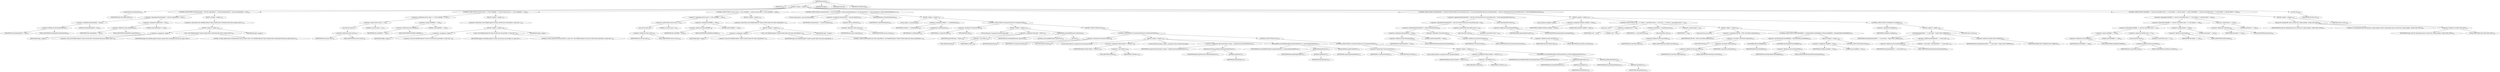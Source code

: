 digraph "execute" {  
"434" [label = <(METHOD,execute)<SUB>336</SUB>> ]
"26" [label = <(PARAM,this)<SUB>336</SUB>> ]
"435" [label = <(BLOCK,&lt;empty&gt;,&lt;empty&gt;)<SUB>336</SUB>> ]
"436" [label = <(sanitizeText,this.sanitizeText())<SUB>339</SUB>> ]
"25" [label = <(IDENTIFIER,this,this.sanitizeText())<SUB>339</SUB>> ]
"437" [label = <(CONTROL_STRUCTURE,if (destinationFile != null &amp;&amp; outputWriter != null),if (destinationFile != null &amp;&amp; outputWriter != null))<SUB>341</SUB>> ]
"438" [label = <(&lt;operator&gt;.logicalAnd,destinationFile != null &amp;&amp; outputWriter != null)<SUB>341</SUB>> ]
"439" [label = <(&lt;operator&gt;.notEquals,destinationFile != null)<SUB>341</SUB>> ]
"440" [label = <(&lt;operator&gt;.fieldAccess,this.destinationFile)<SUB>341</SUB>> ]
"441" [label = <(IDENTIFIER,this,destinationFile != null)<SUB>341</SUB>> ]
"442" [label = <(FIELD_IDENTIFIER,destinationFile,destinationFile)<SUB>341</SUB>> ]
"443" [label = <(LITERAL,null,destinationFile != null)<SUB>341</SUB>> ]
"444" [label = <(&lt;operator&gt;.notEquals,outputWriter != null)<SUB>341</SUB>> ]
"445" [label = <(&lt;operator&gt;.fieldAccess,this.outputWriter)<SUB>341</SUB>> ]
"446" [label = <(IDENTIFIER,this,outputWriter != null)<SUB>341</SUB>> ]
"447" [label = <(FIELD_IDENTIFIER,outputWriter,outputWriter)<SUB>341</SUB>> ]
"448" [label = <(LITERAL,null,outputWriter != null)<SUB>341</SUB>> ]
"449" [label = <(BLOCK,&lt;empty&gt;,&lt;empty&gt;)<SUB>341</SUB>> ]
"450" [label = <(&lt;operator&gt;.throw,throw new BuildException(&quot;Cannot specify both a destination file and an output writer&quot;);)<SUB>342</SUB>> ]
"451" [label = <(BLOCK,&lt;empty&gt;,&lt;empty&gt;)<SUB>342</SUB>> ]
"452" [label = <(&lt;operator&gt;.assignment,&lt;empty&gt;)> ]
"453" [label = <(IDENTIFIER,$obj5,&lt;empty&gt;)> ]
"454" [label = <(&lt;operator&gt;.alloc,new BuildException(&quot;Cannot specify both a destination file and an output writer&quot;))<SUB>342</SUB>> ]
"455" [label = <(&lt;init&gt;,new BuildException(&quot;Cannot specify both a destination file and an output writer&quot;))<SUB>342</SUB>> ]
"456" [label = <(IDENTIFIER,$obj5,new BuildException(&quot;Cannot specify both a destination file and an output writer&quot;))> ]
"457" [label = <(LITERAL,&quot;Cannot specify both a destination file and an output writer&quot;,new BuildException(&quot;Cannot specify both a destination file and an output writer&quot;))<SUB>343</SUB>> ]
"458" [label = <(IDENTIFIER,$obj5,&lt;empty&gt;)> ]
"459" [label = <(CONTROL_STRUCTURE,if (sources.size() == 0 &amp;&amp; textBuffer == null),if (sources.size() == 0 &amp;&amp; textBuffer == null))<SUB>347</SUB>> ]
"460" [label = <(&lt;operator&gt;.logicalAnd,sources.size() == 0 &amp;&amp; textBuffer == null)<SUB>347</SUB>> ]
"461" [label = <(&lt;operator&gt;.equals,sources.size() == 0)<SUB>347</SUB>> ]
"462" [label = <(size,sources.size())<SUB>347</SUB>> ]
"463" [label = <(&lt;operator&gt;.fieldAccess,this.sources)<SUB>347</SUB>> ]
"464" [label = <(IDENTIFIER,this,sources.size())<SUB>347</SUB>> ]
"465" [label = <(FIELD_IDENTIFIER,sources,sources)<SUB>347</SUB>> ]
"466" [label = <(LITERAL,0,sources.size() == 0)<SUB>347</SUB>> ]
"467" [label = <(&lt;operator&gt;.equals,textBuffer == null)<SUB>347</SUB>> ]
"468" [label = <(&lt;operator&gt;.fieldAccess,this.textBuffer)<SUB>347</SUB>> ]
"469" [label = <(IDENTIFIER,this,textBuffer == null)<SUB>347</SUB>> ]
"470" [label = <(FIELD_IDENTIFIER,textBuffer,textBuffer)<SUB>347</SUB>> ]
"471" [label = <(LITERAL,null,textBuffer == null)<SUB>347</SUB>> ]
"472" [label = <(BLOCK,&lt;empty&gt;,&lt;empty&gt;)<SUB>347</SUB>> ]
"473" [label = <(&lt;operator&gt;.throw,throw new BuildException(&quot;At least one file must be provided, or some text.&quot;);)<SUB>349</SUB>> ]
"474" [label = <(BLOCK,&lt;empty&gt;,&lt;empty&gt;)<SUB>349</SUB>> ]
"475" [label = <(&lt;operator&gt;.assignment,&lt;empty&gt;)> ]
"476" [label = <(IDENTIFIER,$obj6,&lt;empty&gt;)> ]
"477" [label = <(&lt;operator&gt;.alloc,new BuildException(&quot;At least one file must be provided, or some text.&quot;))<SUB>349</SUB>> ]
"478" [label = <(&lt;init&gt;,new BuildException(&quot;At least one file must be provided, or some text.&quot;))<SUB>349</SUB>> ]
"479" [label = <(IDENTIFIER,$obj6,new BuildException(&quot;At least one file must be provided, or some text.&quot;))> ]
"480" [label = <(LITERAL,&quot;At least one file must be provided, or some text.&quot;,new BuildException(&quot;At least one file must be provided, or some text.&quot;))<SUB>350</SUB>> ]
"481" [label = <(IDENTIFIER,$obj6,&lt;empty&gt;)> ]
"482" [label = <(CONTROL_STRUCTURE,if (sources.size() &gt; 0 &amp;&amp; textBuffer != null),if (sources.size() &gt; 0 &amp;&amp; textBuffer != null))<SUB>356</SUB>> ]
"483" [label = <(&lt;operator&gt;.logicalAnd,sources.size() &gt; 0 &amp;&amp; textBuffer != null)<SUB>356</SUB>> ]
"484" [label = <(&lt;operator&gt;.greaterThan,sources.size() &gt; 0)<SUB>356</SUB>> ]
"485" [label = <(size,sources.size())<SUB>356</SUB>> ]
"486" [label = <(&lt;operator&gt;.fieldAccess,this.sources)<SUB>356</SUB>> ]
"487" [label = <(IDENTIFIER,this,sources.size())<SUB>356</SUB>> ]
"488" [label = <(FIELD_IDENTIFIER,sources,sources)<SUB>356</SUB>> ]
"489" [label = <(LITERAL,0,sources.size() &gt; 0)<SUB>356</SUB>> ]
"490" [label = <(&lt;operator&gt;.notEquals,textBuffer != null)<SUB>356</SUB>> ]
"491" [label = <(&lt;operator&gt;.fieldAccess,this.textBuffer)<SUB>356</SUB>> ]
"492" [label = <(IDENTIFIER,this,textBuffer != null)<SUB>356</SUB>> ]
"493" [label = <(FIELD_IDENTIFIER,textBuffer,textBuffer)<SUB>356</SUB>> ]
"494" [label = <(LITERAL,null,textBuffer != null)<SUB>356</SUB>> ]
"495" [label = <(BLOCK,&lt;empty&gt;,&lt;empty&gt;)<SUB>356</SUB>> ]
"496" [label = <(&lt;operator&gt;.throw,throw new BuildException(&quot;Cannot include inline text when using filesets.&quot;);)<SUB>357</SUB>> ]
"497" [label = <(BLOCK,&lt;empty&gt;,&lt;empty&gt;)<SUB>357</SUB>> ]
"498" [label = <(&lt;operator&gt;.assignment,&lt;empty&gt;)> ]
"499" [label = <(IDENTIFIER,$obj7,&lt;empty&gt;)> ]
"500" [label = <(&lt;operator&gt;.alloc,new BuildException(&quot;Cannot include inline text when using filesets.&quot;))<SUB>357</SUB>> ]
"501" [label = <(&lt;init&gt;,new BuildException(&quot;Cannot include inline text when using filesets.&quot;))<SUB>357</SUB>> ]
"502" [label = <(IDENTIFIER,$obj7,new BuildException(&quot;Cannot include inline text when using filesets.&quot;))> ]
"503" [label = <(LITERAL,&quot;Cannot include inline text when using filesets.&quot;,new BuildException(&quot;Cannot include inline text when using filesets.&quot;))<SUB>358</SUB>> ]
"504" [label = <(IDENTIFIER,$obj7,&lt;empty&gt;)> ]
"505" [label = <(CONTROL_STRUCTURE,for (Enumeration e = sources.elements(); Some(e.hasMoreElements()); ),for (Enumeration e = sources.elements(); Some(e.hasMoreElements()); ))<SUB>362</SUB>> ]
"506" [label = <(LOCAL,Enumeration e: java.util.Enumeration)> ]
"507" [label = <(&lt;operator&gt;.assignment,Enumeration e = sources.elements())<SUB>362</SUB>> ]
"508" [label = <(IDENTIFIER,e,Enumeration e = sources.elements())<SUB>362</SUB>> ]
"509" [label = <(elements,sources.elements())<SUB>362</SUB>> ]
"510" [label = <(&lt;operator&gt;.fieldAccess,this.sources)<SUB>362</SUB>> ]
"511" [label = <(IDENTIFIER,this,sources.elements())<SUB>362</SUB>> ]
"512" [label = <(FIELD_IDENTIFIER,sources,sources)<SUB>362</SUB>> ]
"513" [label = <(hasMoreElements,e.hasMoreElements())<SUB>362</SUB>> ]
"514" [label = <(IDENTIFIER,e,e.hasMoreElements())<SUB>362</SUB>> ]
"515" [label = <(BLOCK,&lt;empty&gt;,&lt;empty&gt;)<SUB>362</SUB>> ]
"516" [label = <(LOCAL,Object o: java.lang.Object)> ]
"517" [label = <(&lt;operator&gt;.assignment,Object o = e.nextElement())<SUB>363</SUB>> ]
"518" [label = <(IDENTIFIER,o,Object o = e.nextElement())<SUB>363</SUB>> ]
"519" [label = <(nextElement,e.nextElement())<SUB>363</SUB>> ]
"520" [label = <(IDENTIFIER,e,e.nextElement())<SUB>363</SUB>> ]
"521" [label = <(CONTROL_STRUCTURE,if (o instanceof Path),if (o instanceof Path))<SUB>364</SUB>> ]
"522" [label = <(&lt;operator&gt;.instanceOf,o instanceof Path)<SUB>364</SUB>> ]
"523" [label = <(IDENTIFIER,o,o instanceof Path)<SUB>364</SUB>> ]
"524" [label = <(TYPE_REF,Path,Path)<SUB>364</SUB>> ]
"525" [label = <(BLOCK,&lt;empty&gt;,&lt;empty&gt;)<SUB>364</SUB>> ]
"526" [label = <(LOCAL,Path path: org.apache.tools.ant.types.Path)> ]
"527" [label = <(&lt;operator&gt;.assignment,Path path = (Path) o)<SUB>365</SUB>> ]
"528" [label = <(IDENTIFIER,path,Path path = (Path) o)<SUB>365</SUB>> ]
"529" [label = <(&lt;operator&gt;.cast,(Path) o)<SUB>365</SUB>> ]
"530" [label = <(TYPE_REF,Path,Path)<SUB>365</SUB>> ]
"531" [label = <(IDENTIFIER,o,(Path) o)<SUB>365</SUB>> ]
"532" [label = <(checkAddFiles,checkAddFiles(null, path.list()))<SUB>366</SUB>> ]
"27" [label = <(IDENTIFIER,this,checkAddFiles(null, path.list()))<SUB>366</SUB>> ]
"533" [label = <(LITERAL,null,checkAddFiles(null, path.list()))<SUB>366</SUB>> ]
"534" [label = <(list,list())<SUB>366</SUB>> ]
"535" [label = <(IDENTIFIER,path,list())<SUB>366</SUB>> ]
"536" [label = <(CONTROL_STRUCTURE,else,else)<SUB>368</SUB>> ]
"537" [label = <(CONTROL_STRUCTURE,if (o instanceof FileSet),if (o instanceof FileSet))<SUB>368</SUB>> ]
"538" [label = <(&lt;operator&gt;.instanceOf,o instanceof FileSet)<SUB>368</SUB>> ]
"539" [label = <(IDENTIFIER,o,o instanceof FileSet)<SUB>368</SUB>> ]
"540" [label = <(TYPE_REF,FileSet,FileSet)<SUB>368</SUB>> ]
"541" [label = <(BLOCK,&lt;empty&gt;,&lt;empty&gt;)<SUB>368</SUB>> ]
"542" [label = <(LOCAL,FileSet fileSet: org.apache.tools.ant.types.FileSet)> ]
"543" [label = <(&lt;operator&gt;.assignment,FileSet fileSet = (FileSet) o)<SUB>369</SUB>> ]
"544" [label = <(IDENTIFIER,fileSet,FileSet fileSet = (FileSet) o)<SUB>369</SUB>> ]
"545" [label = <(&lt;operator&gt;.cast,(FileSet) o)<SUB>369</SUB>> ]
"546" [label = <(TYPE_REF,FileSet,FileSet)<SUB>369</SUB>> ]
"547" [label = <(IDENTIFIER,o,(FileSet) o)<SUB>369</SUB>> ]
"548" [label = <(LOCAL,DirectoryScanner scanner: org.apache.tools.ant.DirectoryScanner)> ]
"549" [label = <(&lt;operator&gt;.assignment,DirectoryScanner scanner = getDirectoryScanner(getProject()))<SUB>370</SUB>> ]
"550" [label = <(IDENTIFIER,scanner,DirectoryScanner scanner = getDirectoryScanner(getProject()))<SUB>370</SUB>> ]
"551" [label = <(getDirectoryScanner,getDirectoryScanner(getProject()))<SUB>371</SUB>> ]
"552" [label = <(IDENTIFIER,fileSet,getDirectoryScanner(getProject()))<SUB>371</SUB>> ]
"553" [label = <(getProject,getProject())<SUB>371</SUB>> ]
"28" [label = <(IDENTIFIER,this,getProject())<SUB>371</SUB>> ]
"554" [label = <(checkAddFiles,checkAddFiles(fileSet.getDir(getProject()), scanner.getIncludedFiles()))<SUB>372</SUB>> ]
"30" [label = <(IDENTIFIER,this,checkAddFiles(fileSet.getDir(getProject()), scanner.getIncludedFiles()))<SUB>372</SUB>> ]
"555" [label = <(getDir,getDir(getProject()))<SUB>372</SUB>> ]
"556" [label = <(IDENTIFIER,fileSet,getDir(getProject()))<SUB>372</SUB>> ]
"557" [label = <(getProject,getProject())<SUB>372</SUB>> ]
"29" [label = <(IDENTIFIER,this,getProject())<SUB>372</SUB>> ]
"558" [label = <(getIncludedFiles,getIncludedFiles())<SUB>373</SUB>> ]
"559" [label = <(IDENTIFIER,scanner,getIncludedFiles())<SUB>373</SUB>> ]
"560" [label = <(CONTROL_STRUCTURE,else,else)<SUB>375</SUB>> ]
"561" [label = <(CONTROL_STRUCTURE,if (o instanceof FileList),if (o instanceof FileList))<SUB>375</SUB>> ]
"562" [label = <(&lt;operator&gt;.instanceOf,o instanceof FileList)<SUB>375</SUB>> ]
"563" [label = <(IDENTIFIER,o,o instanceof FileList)<SUB>375</SUB>> ]
"564" [label = <(TYPE_REF,FileList,FileList)<SUB>375</SUB>> ]
"565" [label = <(BLOCK,&lt;empty&gt;,&lt;empty&gt;)<SUB>375</SUB>> ]
"566" [label = <(LOCAL,FileList fileList: org.apache.tools.ant.types.FileList)> ]
"567" [label = <(&lt;operator&gt;.assignment,FileList fileList = (FileList) o)<SUB>376</SUB>> ]
"568" [label = <(IDENTIFIER,fileList,FileList fileList = (FileList) o)<SUB>376</SUB>> ]
"569" [label = <(&lt;operator&gt;.cast,(FileList) o)<SUB>376</SUB>> ]
"570" [label = <(TYPE_REF,FileList,FileList)<SUB>376</SUB>> ]
"571" [label = <(IDENTIFIER,o,(FileList) o)<SUB>376</SUB>> ]
"572" [label = <(checkAddFiles,checkAddFiles(fileList.getDir(getProject()), fileList.getFiles(getProject())))<SUB>377</SUB>> ]
"33" [label = <(IDENTIFIER,this,checkAddFiles(fileList.getDir(getProject()), fileList.getFiles(getProject())))<SUB>377</SUB>> ]
"573" [label = <(getDir,getDir(getProject()))<SUB>377</SUB>> ]
"574" [label = <(IDENTIFIER,fileList,getDir(getProject()))<SUB>377</SUB>> ]
"575" [label = <(getProject,getProject())<SUB>377</SUB>> ]
"31" [label = <(IDENTIFIER,this,getProject())<SUB>377</SUB>> ]
"576" [label = <(getFiles,getFiles(getProject()))<SUB>378</SUB>> ]
"577" [label = <(IDENTIFIER,fileList,getFiles(getProject()))<SUB>378</SUB>> ]
"578" [label = <(getProject,getProject())<SUB>378</SUB>> ]
"32" [label = <(IDENTIFIER,this,getProject())<SUB>378</SUB>> ]
"579" [label = <(CONTROL_STRUCTURE,if (destinationFile != null &amp;&amp; !forceOverwrite &amp;&amp; (sourceFiles.size() &gt; 0) &amp;&amp; destinationFile.exists()),if (destinationFile != null &amp;&amp; !forceOverwrite &amp;&amp; (sourceFiles.size() &gt; 0) &amp;&amp; destinationFile.exists()))<SUB>383</SUB>> ]
"580" [label = <(&lt;operator&gt;.logicalAnd,destinationFile != null &amp;&amp; !forceOverwrite &amp;&amp; (sourceFiles.size() &gt; 0) &amp;&amp; destinationFile.exists())<SUB>383</SUB>> ]
"581" [label = <(&lt;operator&gt;.logicalAnd,destinationFile != null &amp;&amp; !forceOverwrite &amp;&amp; (sourceFiles.size() &gt; 0))<SUB>383</SUB>> ]
"582" [label = <(&lt;operator&gt;.logicalAnd,destinationFile != null &amp;&amp; !forceOverwrite)<SUB>383</SUB>> ]
"583" [label = <(&lt;operator&gt;.notEquals,destinationFile != null)<SUB>383</SUB>> ]
"584" [label = <(&lt;operator&gt;.fieldAccess,this.destinationFile)<SUB>383</SUB>> ]
"585" [label = <(IDENTIFIER,this,destinationFile != null)<SUB>383</SUB>> ]
"586" [label = <(FIELD_IDENTIFIER,destinationFile,destinationFile)<SUB>383</SUB>> ]
"587" [label = <(LITERAL,null,destinationFile != null)<SUB>383</SUB>> ]
"588" [label = <(&lt;operator&gt;.logicalNot,!forceOverwrite)<SUB>383</SUB>> ]
"589" [label = <(&lt;operator&gt;.fieldAccess,this.forceOverwrite)<SUB>383</SUB>> ]
"590" [label = <(IDENTIFIER,this,!forceOverwrite)<SUB>383</SUB>> ]
"591" [label = <(FIELD_IDENTIFIER,forceOverwrite,forceOverwrite)<SUB>383</SUB>> ]
"592" [label = <(&lt;operator&gt;.greaterThan,sourceFiles.size() &gt; 0)<SUB>384</SUB>> ]
"593" [label = <(size,sourceFiles.size())<SUB>384</SUB>> ]
"594" [label = <(&lt;operator&gt;.fieldAccess,this.sourceFiles)<SUB>384</SUB>> ]
"595" [label = <(IDENTIFIER,this,sourceFiles.size())<SUB>384</SUB>> ]
"596" [label = <(FIELD_IDENTIFIER,sourceFiles,sourceFiles)<SUB>384</SUB>> ]
"597" [label = <(LITERAL,0,sourceFiles.size() &gt; 0)<SUB>384</SUB>> ]
"598" [label = <(exists,destinationFile.exists())<SUB>384</SUB>> ]
"599" [label = <(&lt;operator&gt;.fieldAccess,this.destinationFile)<SUB>384</SUB>> ]
"600" [label = <(IDENTIFIER,this,destinationFile.exists())<SUB>384</SUB>> ]
"601" [label = <(FIELD_IDENTIFIER,destinationFile,destinationFile)<SUB>384</SUB>> ]
"602" [label = <(BLOCK,&lt;empty&gt;,&lt;empty&gt;)<SUB>384</SUB>> ]
"603" [label = <(LOCAL,boolean outofdate: boolean)> ]
"604" [label = <(&lt;operator&gt;.assignment,boolean outofdate = false)<SUB>385</SUB>> ]
"605" [label = <(IDENTIFIER,outofdate,boolean outofdate = false)<SUB>385</SUB>> ]
"606" [label = <(LITERAL,false,boolean outofdate = false)<SUB>385</SUB>> ]
"607" [label = <(CONTROL_STRUCTURE,for (int i = 0; Some(i &lt; sourceFiles.size()); ++i),for (int i = 0; Some(i &lt; sourceFiles.size()); ++i))<SUB>386</SUB>> ]
"608" [label = <(LOCAL,int i: int)> ]
"609" [label = <(&lt;operator&gt;.assignment,int i = 0)<SUB>386</SUB>> ]
"610" [label = <(IDENTIFIER,i,int i = 0)<SUB>386</SUB>> ]
"611" [label = <(LITERAL,0,int i = 0)<SUB>386</SUB>> ]
"612" [label = <(&lt;operator&gt;.lessThan,i &lt; sourceFiles.size())<SUB>386</SUB>> ]
"613" [label = <(IDENTIFIER,i,i &lt; sourceFiles.size())<SUB>386</SUB>> ]
"614" [label = <(size,sourceFiles.size())<SUB>386</SUB>> ]
"615" [label = <(&lt;operator&gt;.fieldAccess,this.sourceFiles)<SUB>386</SUB>> ]
"616" [label = <(IDENTIFIER,this,sourceFiles.size())<SUB>386</SUB>> ]
"617" [label = <(FIELD_IDENTIFIER,sourceFiles,sourceFiles)<SUB>386</SUB>> ]
"618" [label = <(&lt;operator&gt;.preIncrement,++i)<SUB>386</SUB>> ]
"619" [label = <(IDENTIFIER,i,++i)<SUB>386</SUB>> ]
"620" [label = <(BLOCK,&lt;empty&gt;,&lt;empty&gt;)<SUB>386</SUB>> ]
"621" [label = <(LOCAL,File file: java.io.File)> ]
"622" [label = <(&lt;operator&gt;.assignment,File file = (File) sourceFiles.elementAt(i))<SUB>387</SUB>> ]
"623" [label = <(IDENTIFIER,file,File file = (File) sourceFiles.elementAt(i))<SUB>387</SUB>> ]
"624" [label = <(&lt;operator&gt;.cast,(File) sourceFiles.elementAt(i))<SUB>387</SUB>> ]
"625" [label = <(TYPE_REF,File,File)<SUB>387</SUB>> ]
"626" [label = <(elementAt,sourceFiles.elementAt(i))<SUB>387</SUB>> ]
"627" [label = <(&lt;operator&gt;.fieldAccess,this.sourceFiles)<SUB>387</SUB>> ]
"628" [label = <(IDENTIFIER,this,sourceFiles.elementAt(i))<SUB>387</SUB>> ]
"629" [label = <(FIELD_IDENTIFIER,sourceFiles,sourceFiles)<SUB>387</SUB>> ]
"630" [label = <(IDENTIFIER,i,sourceFiles.elementAt(i))<SUB>387</SUB>> ]
"631" [label = <(CONTROL_STRUCTURE,if (file.lastModified() &gt; destinationFile.lastModified()),if (file.lastModified() &gt; destinationFile.lastModified()))<SUB>388</SUB>> ]
"632" [label = <(&lt;operator&gt;.greaterThan,file.lastModified() &gt; destinationFile.lastModified())<SUB>388</SUB>> ]
"633" [label = <(lastModified,file.lastModified())<SUB>388</SUB>> ]
"634" [label = <(IDENTIFIER,file,file.lastModified())<SUB>388</SUB>> ]
"635" [label = <(lastModified,destinationFile.lastModified())<SUB>388</SUB>> ]
"636" [label = <(&lt;operator&gt;.fieldAccess,this.destinationFile)<SUB>388</SUB>> ]
"637" [label = <(IDENTIFIER,this,destinationFile.lastModified())<SUB>388</SUB>> ]
"638" [label = <(FIELD_IDENTIFIER,destinationFile,destinationFile)<SUB>388</SUB>> ]
"639" [label = <(BLOCK,&lt;empty&gt;,&lt;empty&gt;)<SUB>388</SUB>> ]
"640" [label = <(&lt;operator&gt;.assignment,outofdate = true)<SUB>389</SUB>> ]
"641" [label = <(IDENTIFIER,outofdate,outofdate = true)<SUB>389</SUB>> ]
"642" [label = <(LITERAL,true,outofdate = true)<SUB>389</SUB>> ]
"643" [label = <(CONTROL_STRUCTURE,break;,break;)<SUB>390</SUB>> ]
"644" [label = <(CONTROL_STRUCTURE,if (!outofdate),if (!outofdate))<SUB>393</SUB>> ]
"645" [label = <(&lt;operator&gt;.logicalNot,!outofdate)<SUB>393</SUB>> ]
"646" [label = <(IDENTIFIER,outofdate,!outofdate)<SUB>393</SUB>> ]
"647" [label = <(BLOCK,&lt;empty&gt;,&lt;empty&gt;)<SUB>393</SUB>> ]
"648" [label = <(log,log(destinationFile + &quot; is up-to-date.&quot;, Project.MSG_VERBOSE))<SUB>394</SUB>> ]
"34" [label = <(IDENTIFIER,this,log(destinationFile + &quot; is up-to-date.&quot;, Project.MSG_VERBOSE))<SUB>394</SUB>> ]
"649" [label = <(&lt;operator&gt;.addition,destinationFile + &quot; is up-to-date.&quot;)<SUB>394</SUB>> ]
"650" [label = <(&lt;operator&gt;.fieldAccess,this.destinationFile)<SUB>394</SUB>> ]
"651" [label = <(IDENTIFIER,this,destinationFile + &quot; is up-to-date.&quot;)<SUB>394</SUB>> ]
"652" [label = <(FIELD_IDENTIFIER,destinationFile,destinationFile)<SUB>394</SUB>> ]
"653" [label = <(LITERAL,&quot; is up-to-date.&quot;,destinationFile + &quot; is up-to-date.&quot;)<SUB>394</SUB>> ]
"654" [label = <(&lt;operator&gt;.fieldAccess,Project.MSG_VERBOSE)<SUB>394</SUB>> ]
"655" [label = <(IDENTIFIER,Project,log(destinationFile + &quot; is up-to-date.&quot;, Project.MSG_VERBOSE))<SUB>394</SUB>> ]
"656" [label = <(FIELD_IDENTIFIER,MSG_VERBOSE,MSG_VERBOSE)<SUB>394</SUB>> ]
"657" [label = <(RETURN,return;,return;)<SUB>395</SUB>> ]
"658" [label = <(CONTROL_STRUCTURE,if (textBuffer == null &amp;&amp; sourceFiles.size() == 0 &amp;&amp; header == null &amp;&amp; footer == null),if (textBuffer == null &amp;&amp; sourceFiles.size() == 0 &amp;&amp; header == null &amp;&amp; footer == null))<SUB>401</SUB>> ]
"659" [label = <(&lt;operator&gt;.logicalAnd,textBuffer == null &amp;&amp; sourceFiles.size() == 0 &amp;&amp; header == null &amp;&amp; footer == null)<SUB>401</SUB>> ]
"660" [label = <(&lt;operator&gt;.logicalAnd,textBuffer == null &amp;&amp; sourceFiles.size() == 0 &amp;&amp; header == null)<SUB>401</SUB>> ]
"661" [label = <(&lt;operator&gt;.logicalAnd,textBuffer == null &amp;&amp; sourceFiles.size() == 0)<SUB>401</SUB>> ]
"662" [label = <(&lt;operator&gt;.equals,textBuffer == null)<SUB>401</SUB>> ]
"663" [label = <(&lt;operator&gt;.fieldAccess,this.textBuffer)<SUB>401</SUB>> ]
"664" [label = <(IDENTIFIER,this,textBuffer == null)<SUB>401</SUB>> ]
"665" [label = <(FIELD_IDENTIFIER,textBuffer,textBuffer)<SUB>401</SUB>> ]
"666" [label = <(LITERAL,null,textBuffer == null)<SUB>401</SUB>> ]
"667" [label = <(&lt;operator&gt;.equals,sourceFiles.size() == 0)<SUB>401</SUB>> ]
"668" [label = <(size,sourceFiles.size())<SUB>401</SUB>> ]
"669" [label = <(&lt;operator&gt;.fieldAccess,this.sourceFiles)<SUB>401</SUB>> ]
"670" [label = <(IDENTIFIER,this,sourceFiles.size())<SUB>401</SUB>> ]
"671" [label = <(FIELD_IDENTIFIER,sourceFiles,sourceFiles)<SUB>401</SUB>> ]
"672" [label = <(LITERAL,0,sourceFiles.size() == 0)<SUB>401</SUB>> ]
"673" [label = <(&lt;operator&gt;.equals,header == null)<SUB>402</SUB>> ]
"674" [label = <(&lt;operator&gt;.fieldAccess,this.header)<SUB>402</SUB>> ]
"675" [label = <(IDENTIFIER,this,header == null)<SUB>402</SUB>> ]
"676" [label = <(FIELD_IDENTIFIER,header,header)<SUB>402</SUB>> ]
"677" [label = <(LITERAL,null,header == null)<SUB>402</SUB>> ]
"678" [label = <(&lt;operator&gt;.equals,footer == null)<SUB>402</SUB>> ]
"679" [label = <(&lt;operator&gt;.fieldAccess,this.footer)<SUB>402</SUB>> ]
"680" [label = <(IDENTIFIER,this,footer == null)<SUB>402</SUB>> ]
"681" [label = <(FIELD_IDENTIFIER,footer,footer)<SUB>402</SUB>> ]
"682" [label = <(LITERAL,null,footer == null)<SUB>402</SUB>> ]
"683" [label = <(BLOCK,&lt;empty&gt;,&lt;empty&gt;)<SUB>402</SUB>> ]
"684" [label = <(log,log(&quot;No existing files and no nested text, doing nothing&quot;, Project.MSG_INFO))<SUB>403</SUB>> ]
"35" [label = <(IDENTIFIER,this,log(&quot;No existing files and no nested text, doing nothing&quot;, Project.MSG_INFO))<SUB>403</SUB>> ]
"685" [label = <(LITERAL,&quot;No existing files and no nested text, doing nothing&quot;,log(&quot;No existing files and no nested text, doing nothing&quot;, Project.MSG_INFO))<SUB>403</SUB>> ]
"686" [label = <(&lt;operator&gt;.fieldAccess,Project.MSG_INFO)<SUB>404</SUB>> ]
"687" [label = <(IDENTIFIER,Project,log(&quot;No existing files and no nested text, doing nothing&quot;, Project.MSG_INFO))<SUB>404</SUB>> ]
"688" [label = <(FIELD_IDENTIFIER,MSG_INFO,MSG_INFO)<SUB>404</SUB>> ]
"689" [label = <(RETURN,return;,return;)<SUB>405</SUB>> ]
"690" [label = <(cat,this.cat())<SUB>408</SUB>> ]
"36" [label = <(IDENTIFIER,this,this.cat())<SUB>408</SUB>> ]
"691" [label = <(MODIFIER,PUBLIC)> ]
"692" [label = <(MODIFIER,VIRTUAL)> ]
"693" [label = <(METHOD_RETURN,void)<SUB>336</SUB>> ]
  "434" -> "26" 
  "434" -> "435" 
  "434" -> "691" 
  "434" -> "692" 
  "434" -> "693" 
  "435" -> "436" 
  "435" -> "437" 
  "435" -> "459" 
  "435" -> "482" 
  "435" -> "505" 
  "435" -> "579" 
  "435" -> "658" 
  "435" -> "690" 
  "436" -> "25" 
  "437" -> "438" 
  "437" -> "449" 
  "438" -> "439" 
  "438" -> "444" 
  "439" -> "440" 
  "439" -> "443" 
  "440" -> "441" 
  "440" -> "442" 
  "444" -> "445" 
  "444" -> "448" 
  "445" -> "446" 
  "445" -> "447" 
  "449" -> "450" 
  "450" -> "451" 
  "451" -> "452" 
  "451" -> "455" 
  "451" -> "458" 
  "452" -> "453" 
  "452" -> "454" 
  "455" -> "456" 
  "455" -> "457" 
  "459" -> "460" 
  "459" -> "472" 
  "460" -> "461" 
  "460" -> "467" 
  "461" -> "462" 
  "461" -> "466" 
  "462" -> "463" 
  "463" -> "464" 
  "463" -> "465" 
  "467" -> "468" 
  "467" -> "471" 
  "468" -> "469" 
  "468" -> "470" 
  "472" -> "473" 
  "473" -> "474" 
  "474" -> "475" 
  "474" -> "478" 
  "474" -> "481" 
  "475" -> "476" 
  "475" -> "477" 
  "478" -> "479" 
  "478" -> "480" 
  "482" -> "483" 
  "482" -> "495" 
  "483" -> "484" 
  "483" -> "490" 
  "484" -> "485" 
  "484" -> "489" 
  "485" -> "486" 
  "486" -> "487" 
  "486" -> "488" 
  "490" -> "491" 
  "490" -> "494" 
  "491" -> "492" 
  "491" -> "493" 
  "495" -> "496" 
  "496" -> "497" 
  "497" -> "498" 
  "497" -> "501" 
  "497" -> "504" 
  "498" -> "499" 
  "498" -> "500" 
  "501" -> "502" 
  "501" -> "503" 
  "505" -> "506" 
  "505" -> "507" 
  "505" -> "513" 
  "505" -> "515" 
  "507" -> "508" 
  "507" -> "509" 
  "509" -> "510" 
  "510" -> "511" 
  "510" -> "512" 
  "513" -> "514" 
  "515" -> "516" 
  "515" -> "517" 
  "515" -> "521" 
  "517" -> "518" 
  "517" -> "519" 
  "519" -> "520" 
  "521" -> "522" 
  "521" -> "525" 
  "521" -> "536" 
  "522" -> "523" 
  "522" -> "524" 
  "525" -> "526" 
  "525" -> "527" 
  "525" -> "532" 
  "527" -> "528" 
  "527" -> "529" 
  "529" -> "530" 
  "529" -> "531" 
  "532" -> "27" 
  "532" -> "533" 
  "532" -> "534" 
  "534" -> "535" 
  "536" -> "537" 
  "537" -> "538" 
  "537" -> "541" 
  "537" -> "560" 
  "538" -> "539" 
  "538" -> "540" 
  "541" -> "542" 
  "541" -> "543" 
  "541" -> "548" 
  "541" -> "549" 
  "541" -> "554" 
  "543" -> "544" 
  "543" -> "545" 
  "545" -> "546" 
  "545" -> "547" 
  "549" -> "550" 
  "549" -> "551" 
  "551" -> "552" 
  "551" -> "553" 
  "553" -> "28" 
  "554" -> "30" 
  "554" -> "555" 
  "554" -> "558" 
  "555" -> "556" 
  "555" -> "557" 
  "557" -> "29" 
  "558" -> "559" 
  "560" -> "561" 
  "561" -> "562" 
  "561" -> "565" 
  "562" -> "563" 
  "562" -> "564" 
  "565" -> "566" 
  "565" -> "567" 
  "565" -> "572" 
  "567" -> "568" 
  "567" -> "569" 
  "569" -> "570" 
  "569" -> "571" 
  "572" -> "33" 
  "572" -> "573" 
  "572" -> "576" 
  "573" -> "574" 
  "573" -> "575" 
  "575" -> "31" 
  "576" -> "577" 
  "576" -> "578" 
  "578" -> "32" 
  "579" -> "580" 
  "579" -> "602" 
  "580" -> "581" 
  "580" -> "598" 
  "581" -> "582" 
  "581" -> "592" 
  "582" -> "583" 
  "582" -> "588" 
  "583" -> "584" 
  "583" -> "587" 
  "584" -> "585" 
  "584" -> "586" 
  "588" -> "589" 
  "589" -> "590" 
  "589" -> "591" 
  "592" -> "593" 
  "592" -> "597" 
  "593" -> "594" 
  "594" -> "595" 
  "594" -> "596" 
  "598" -> "599" 
  "599" -> "600" 
  "599" -> "601" 
  "602" -> "603" 
  "602" -> "604" 
  "602" -> "607" 
  "602" -> "644" 
  "604" -> "605" 
  "604" -> "606" 
  "607" -> "608" 
  "607" -> "609" 
  "607" -> "612" 
  "607" -> "618" 
  "607" -> "620" 
  "609" -> "610" 
  "609" -> "611" 
  "612" -> "613" 
  "612" -> "614" 
  "614" -> "615" 
  "615" -> "616" 
  "615" -> "617" 
  "618" -> "619" 
  "620" -> "621" 
  "620" -> "622" 
  "620" -> "631" 
  "622" -> "623" 
  "622" -> "624" 
  "624" -> "625" 
  "624" -> "626" 
  "626" -> "627" 
  "626" -> "630" 
  "627" -> "628" 
  "627" -> "629" 
  "631" -> "632" 
  "631" -> "639" 
  "632" -> "633" 
  "632" -> "635" 
  "633" -> "634" 
  "635" -> "636" 
  "636" -> "637" 
  "636" -> "638" 
  "639" -> "640" 
  "639" -> "643" 
  "640" -> "641" 
  "640" -> "642" 
  "644" -> "645" 
  "644" -> "647" 
  "645" -> "646" 
  "647" -> "648" 
  "647" -> "657" 
  "648" -> "34" 
  "648" -> "649" 
  "648" -> "654" 
  "649" -> "650" 
  "649" -> "653" 
  "650" -> "651" 
  "650" -> "652" 
  "654" -> "655" 
  "654" -> "656" 
  "658" -> "659" 
  "658" -> "683" 
  "659" -> "660" 
  "659" -> "678" 
  "660" -> "661" 
  "660" -> "673" 
  "661" -> "662" 
  "661" -> "667" 
  "662" -> "663" 
  "662" -> "666" 
  "663" -> "664" 
  "663" -> "665" 
  "667" -> "668" 
  "667" -> "672" 
  "668" -> "669" 
  "669" -> "670" 
  "669" -> "671" 
  "673" -> "674" 
  "673" -> "677" 
  "674" -> "675" 
  "674" -> "676" 
  "678" -> "679" 
  "678" -> "682" 
  "679" -> "680" 
  "679" -> "681" 
  "683" -> "684" 
  "683" -> "689" 
  "684" -> "35" 
  "684" -> "685" 
  "684" -> "686" 
  "686" -> "687" 
  "686" -> "688" 
  "690" -> "36" 
}
